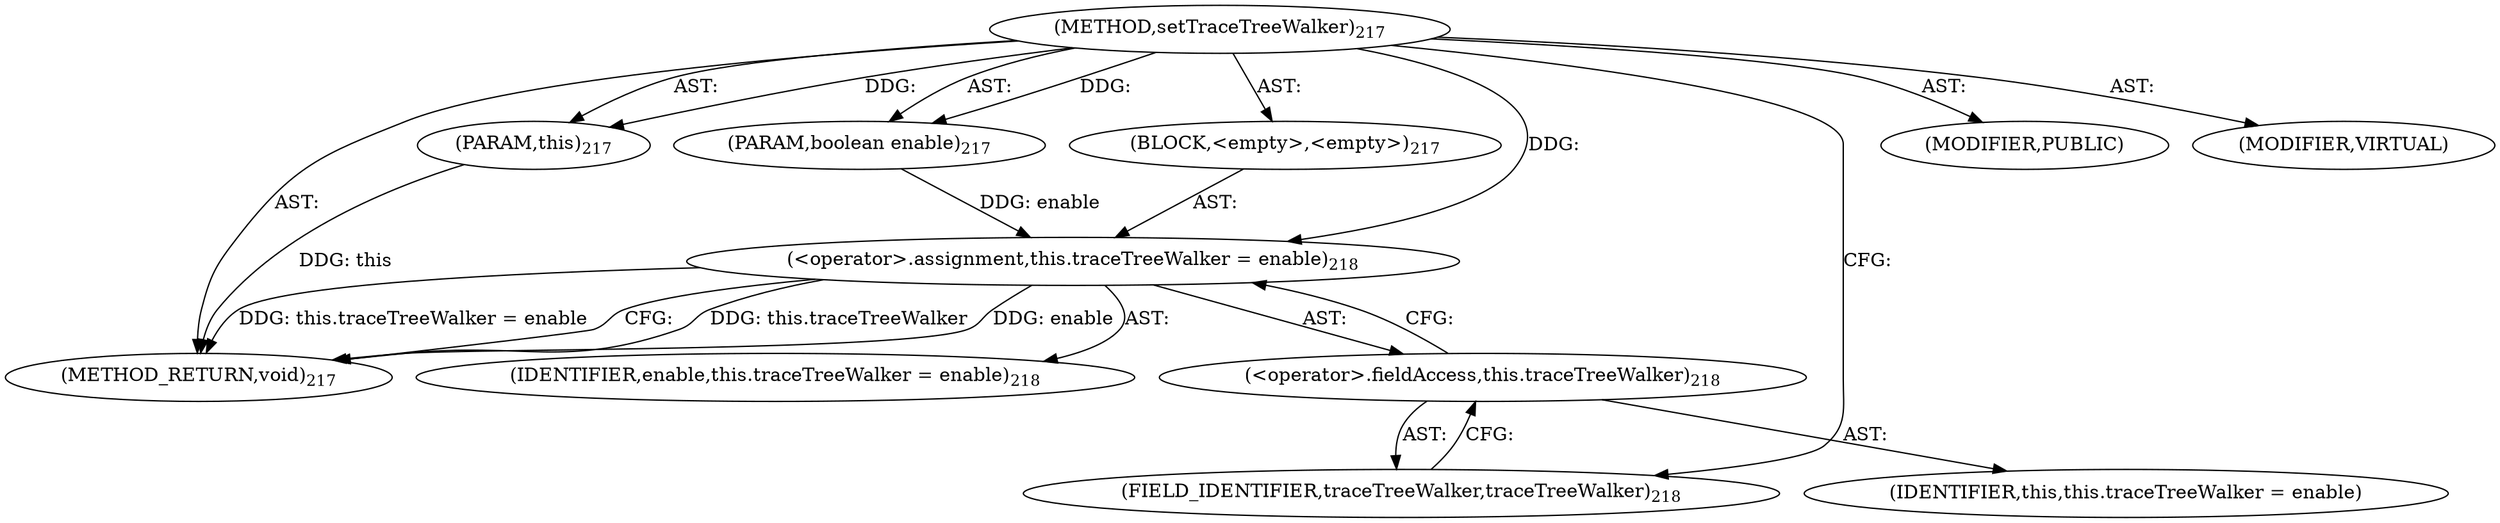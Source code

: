 digraph "setTraceTreeWalker" {  
"111669149707" [label = <(METHOD,setTraceTreeWalker)<SUB>217</SUB>> ]
"115964117022" [label = <(PARAM,this)<SUB>217</SUB>> ]
"115964117023" [label = <(PARAM,boolean enable)<SUB>217</SUB>> ]
"25769803789" [label = <(BLOCK,&lt;empty&gt;,&lt;empty&gt;)<SUB>217</SUB>> ]
"30064771128" [label = <(&lt;operator&gt;.assignment,this.traceTreeWalker = enable)<SUB>218</SUB>> ]
"30064771129" [label = <(&lt;operator&gt;.fieldAccess,this.traceTreeWalker)<SUB>218</SUB>> ]
"68719476804" [label = <(IDENTIFIER,this,this.traceTreeWalker = enable)> ]
"55834574868" [label = <(FIELD_IDENTIFIER,traceTreeWalker,traceTreeWalker)<SUB>218</SUB>> ]
"68719476805" [label = <(IDENTIFIER,enable,this.traceTreeWalker = enable)<SUB>218</SUB>> ]
"133143986212" [label = <(MODIFIER,PUBLIC)> ]
"133143986213" [label = <(MODIFIER,VIRTUAL)> ]
"128849018891" [label = <(METHOD_RETURN,void)<SUB>217</SUB>> ]
  "111669149707" -> "115964117022"  [ label = "AST: "] 
  "111669149707" -> "115964117023"  [ label = "AST: "] 
  "111669149707" -> "25769803789"  [ label = "AST: "] 
  "111669149707" -> "133143986212"  [ label = "AST: "] 
  "111669149707" -> "133143986213"  [ label = "AST: "] 
  "111669149707" -> "128849018891"  [ label = "AST: "] 
  "25769803789" -> "30064771128"  [ label = "AST: "] 
  "30064771128" -> "30064771129"  [ label = "AST: "] 
  "30064771128" -> "68719476805"  [ label = "AST: "] 
  "30064771129" -> "68719476804"  [ label = "AST: "] 
  "30064771129" -> "55834574868"  [ label = "AST: "] 
  "30064771128" -> "128849018891"  [ label = "CFG: "] 
  "30064771129" -> "30064771128"  [ label = "CFG: "] 
  "55834574868" -> "30064771129"  [ label = "CFG: "] 
  "111669149707" -> "55834574868"  [ label = "CFG: "] 
  "115964117022" -> "128849018891"  [ label = "DDG: this"] 
  "30064771128" -> "128849018891"  [ label = "DDG: this.traceTreeWalker"] 
  "30064771128" -> "128849018891"  [ label = "DDG: enable"] 
  "30064771128" -> "128849018891"  [ label = "DDG: this.traceTreeWalker = enable"] 
  "111669149707" -> "115964117022"  [ label = "DDG: "] 
  "111669149707" -> "115964117023"  [ label = "DDG: "] 
  "115964117023" -> "30064771128"  [ label = "DDG: enable"] 
  "111669149707" -> "30064771128"  [ label = "DDG: "] 
}
